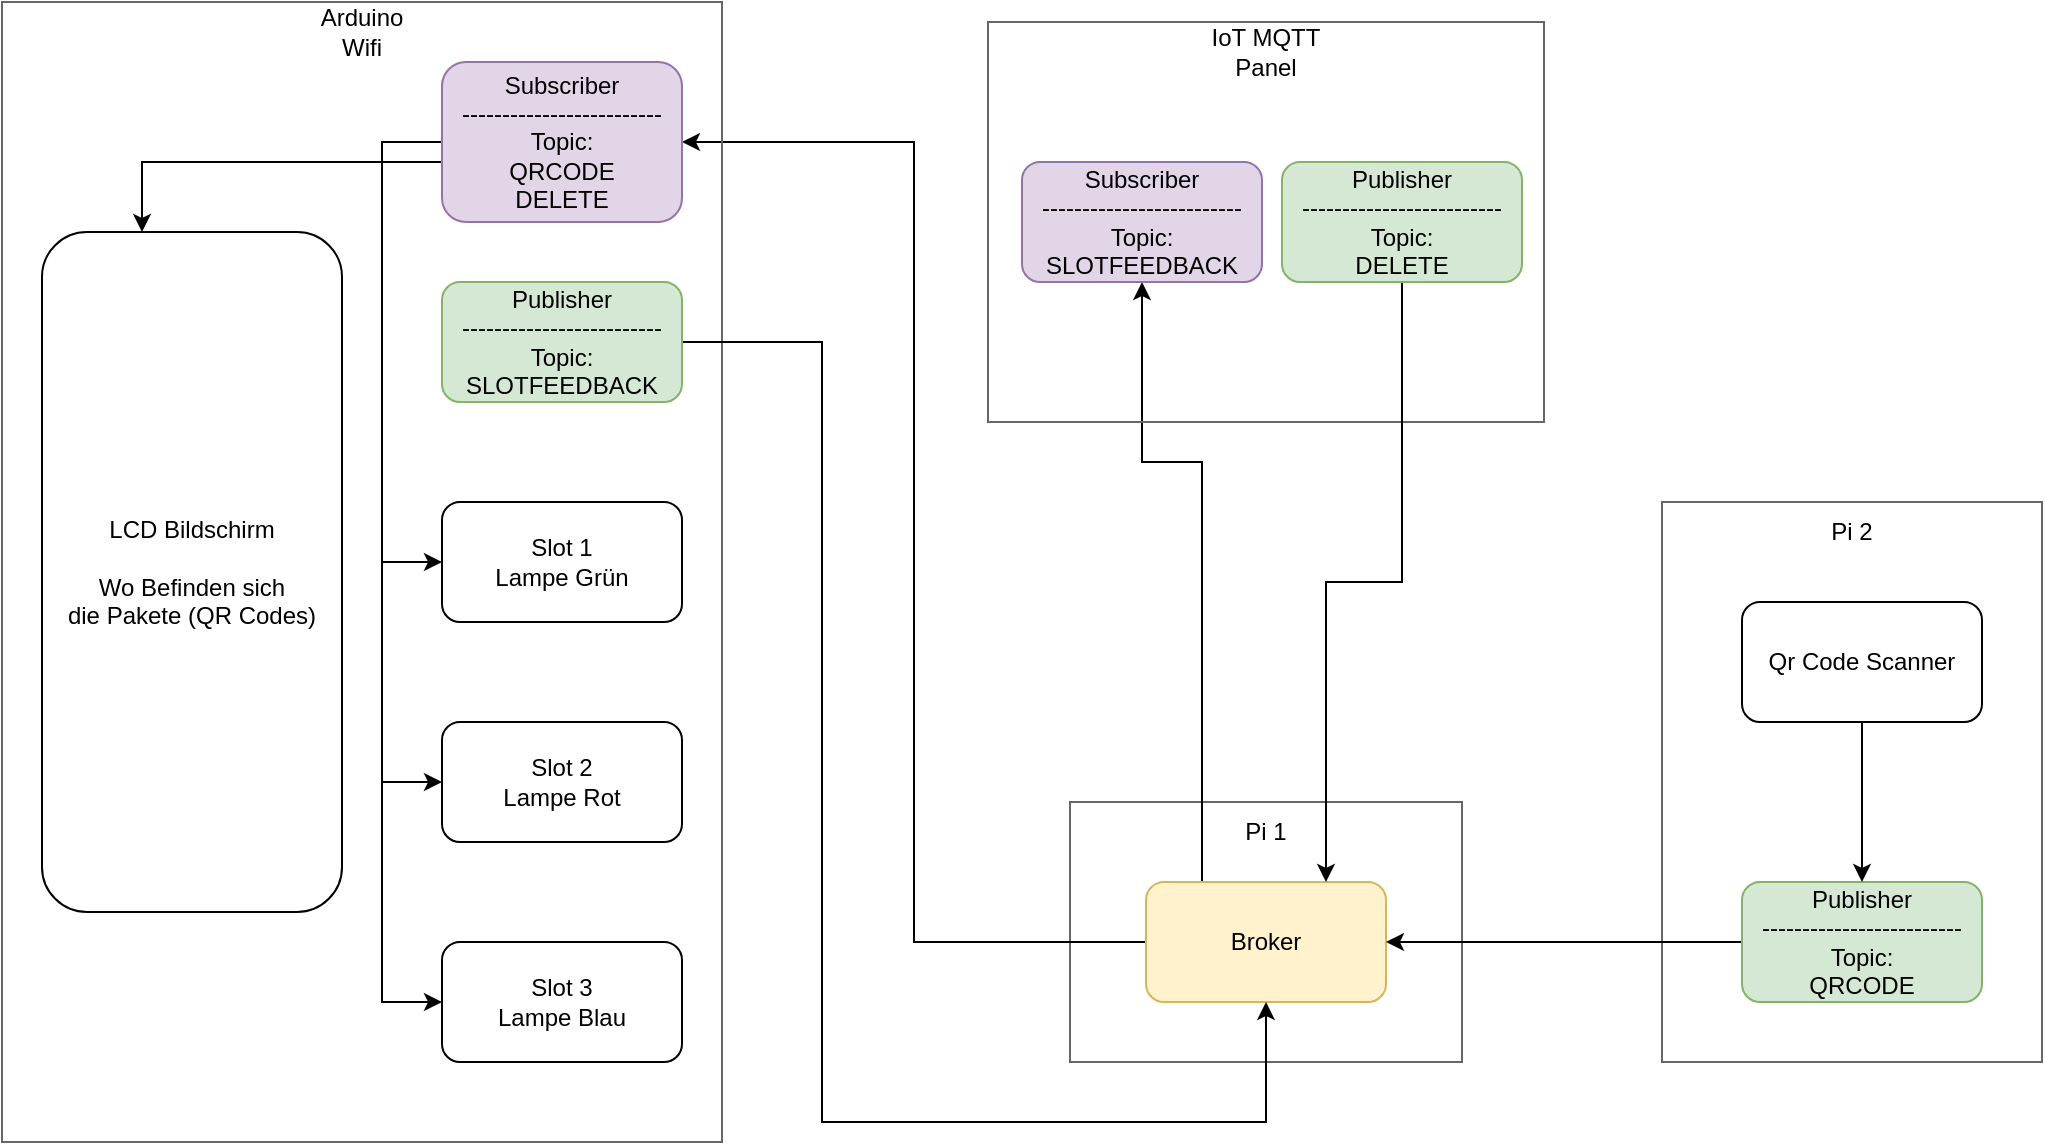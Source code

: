 <mxfile version="22.1.18" type="device">
  <diagram name="Seite-1" id="2i8UVl7ugPdcsJV7BgEA">
    <mxGraphModel dx="2261" dy="2005" grid="1" gridSize="10" guides="1" tooltips="1" connect="1" arrows="1" fold="1" page="1" pageScale="1" pageWidth="827" pageHeight="1169" math="0" shadow="0">
      <root>
        <mxCell id="0" />
        <mxCell id="1" parent="0" />
        <mxCell id="4MKlCdPZLCAiAoe8mpV1-1" value="" style="rounded=0;whiteSpace=wrap;html=1;fillColor=none;fontColor=#333333;strokeColor=#666666;" parent="1" vertex="1">
          <mxGeometry x="294" y="290" width="196" height="130" as="geometry" />
        </mxCell>
        <mxCell id="4MKlCdPZLCAiAoe8mpV1-2" value="Pi 1" style="text;html=1;align=center;verticalAlign=middle;whiteSpace=wrap;rounded=0;" parent="1" vertex="1">
          <mxGeometry x="362" y="290" width="60" height="30" as="geometry" />
        </mxCell>
        <mxCell id="4MKlCdPZLCAiAoe8mpV1-14" style="edgeStyle=orthogonalEdgeStyle;rounded=0;orthogonalLoop=1;jettySize=auto;html=1;entryX=1;entryY=0.5;entryDx=0;entryDy=0;" parent="1" source="4MKlCdPZLCAiAoe8mpV1-3" target="4MKlCdPZLCAiAoe8mpV1-11" edge="1">
          <mxGeometry relative="1" as="geometry" />
        </mxCell>
        <mxCell id="4MKlCdPZLCAiAoe8mpV1-20" style="edgeStyle=orthogonalEdgeStyle;rounded=0;orthogonalLoop=1;jettySize=auto;html=1;" parent="1" source="4MKlCdPZLCAiAoe8mpV1-3" target="4MKlCdPZLCAiAoe8mpV1-18" edge="1">
          <mxGeometry relative="1" as="geometry">
            <Array as="points">
              <mxPoint x="360" y="120" />
              <mxPoint x="330" y="120" />
            </Array>
          </mxGeometry>
        </mxCell>
        <mxCell id="4MKlCdPZLCAiAoe8mpV1-3" value="Broker" style="rounded=1;whiteSpace=wrap;html=1;fillColor=#fff2cc;strokeColor=#d6b656;" parent="1" vertex="1">
          <mxGeometry x="332" y="330" width="120" height="60" as="geometry" />
        </mxCell>
        <mxCell id="4MKlCdPZLCAiAoe8mpV1-4" value="" style="rounded=0;whiteSpace=wrap;html=1;fillColor=none;fontColor=#333333;strokeColor=#666666;" parent="1" vertex="1">
          <mxGeometry x="590" y="140" width="190" height="280" as="geometry" />
        </mxCell>
        <mxCell id="4MKlCdPZLCAiAoe8mpV1-5" value="Pi 2" style="text;html=1;align=center;verticalAlign=middle;whiteSpace=wrap;rounded=0;" parent="1" vertex="1">
          <mxGeometry x="655" y="140" width="60" height="30" as="geometry" />
        </mxCell>
        <mxCell id="4MKlCdPZLCAiAoe8mpV1-9" style="edgeStyle=orthogonalEdgeStyle;rounded=0;orthogonalLoop=1;jettySize=auto;html=1;" parent="1" source="4MKlCdPZLCAiAoe8mpV1-6" target="4MKlCdPZLCAiAoe8mpV1-3" edge="1">
          <mxGeometry relative="1" as="geometry" />
        </mxCell>
        <mxCell id="4MKlCdPZLCAiAoe8mpV1-6" value="Publisher&lt;br&gt;-------------------------&lt;br&gt;Topic:&lt;br&gt;QRCODE" style="rounded=1;whiteSpace=wrap;html=1;fillColor=#d5e8d4;strokeColor=#82b366;" parent="1" vertex="1">
          <mxGeometry x="630" y="330" width="120" height="60" as="geometry" />
        </mxCell>
        <mxCell id="4MKlCdPZLCAiAoe8mpV1-8" style="edgeStyle=orthogonalEdgeStyle;rounded=0;orthogonalLoop=1;jettySize=auto;html=1;" parent="1" source="4MKlCdPZLCAiAoe8mpV1-7" target="4MKlCdPZLCAiAoe8mpV1-6" edge="1">
          <mxGeometry relative="1" as="geometry" />
        </mxCell>
        <mxCell id="4MKlCdPZLCAiAoe8mpV1-7" value="Qr Code Scanner" style="rounded=1;whiteSpace=wrap;html=1;" parent="1" vertex="1">
          <mxGeometry x="630" y="190" width="120" height="60" as="geometry" />
        </mxCell>
        <mxCell id="4MKlCdPZLCAiAoe8mpV1-10" value="" style="rounded=0;whiteSpace=wrap;html=1;fillColor=none;fontColor=#333333;strokeColor=#666666;" parent="1" vertex="1">
          <mxGeometry x="-240" y="-110" width="360" height="570" as="geometry" />
        </mxCell>
        <mxCell id="4MKlCdPZLCAiAoe8mpV1-36" style="edgeStyle=orthogonalEdgeStyle;rounded=0;orthogonalLoop=1;jettySize=auto;html=1;" parent="1" source="4MKlCdPZLCAiAoe8mpV1-11" target="4MKlCdPZLCAiAoe8mpV1-23" edge="1">
          <mxGeometry relative="1" as="geometry">
            <Array as="points">
              <mxPoint x="-170" y="-30" />
            </Array>
          </mxGeometry>
        </mxCell>
        <mxCell id="4MKlCdPZLCAiAoe8mpV1-39" style="edgeStyle=orthogonalEdgeStyle;rounded=0;orthogonalLoop=1;jettySize=auto;html=1;entryX=0;entryY=0.5;entryDx=0;entryDy=0;" parent="1" source="4MKlCdPZLCAiAoe8mpV1-11" target="4MKlCdPZLCAiAoe8mpV1-31" edge="1">
          <mxGeometry relative="1" as="geometry">
            <Array as="points">
              <mxPoint x="-50" y="-40" />
              <mxPoint x="-50" y="170" />
            </Array>
          </mxGeometry>
        </mxCell>
        <mxCell id="4MKlCdPZLCAiAoe8mpV1-40" style="edgeStyle=orthogonalEdgeStyle;rounded=0;orthogonalLoop=1;jettySize=auto;html=1;entryX=0;entryY=0.5;entryDx=0;entryDy=0;" parent="1" source="4MKlCdPZLCAiAoe8mpV1-11" target="4MKlCdPZLCAiAoe8mpV1-33" edge="1">
          <mxGeometry relative="1" as="geometry">
            <Array as="points">
              <mxPoint x="-50" y="-40" />
              <mxPoint x="-50" y="280" />
            </Array>
          </mxGeometry>
        </mxCell>
        <mxCell id="4MKlCdPZLCAiAoe8mpV1-42" style="edgeStyle=orthogonalEdgeStyle;rounded=0;orthogonalLoop=1;jettySize=auto;html=1;entryX=0;entryY=0.5;entryDx=0;entryDy=0;" parent="1" source="4MKlCdPZLCAiAoe8mpV1-11" target="4MKlCdPZLCAiAoe8mpV1-32" edge="1">
          <mxGeometry relative="1" as="geometry">
            <Array as="points">
              <mxPoint x="-50" y="-40" />
              <mxPoint x="-50" y="390" />
            </Array>
          </mxGeometry>
        </mxCell>
        <mxCell id="4MKlCdPZLCAiAoe8mpV1-11" value="Subscriber&lt;br&gt;-------------------------&lt;br&gt;Topic:&lt;br&gt;QRCODE&lt;br&gt;DELETE" style="rounded=1;whiteSpace=wrap;html=1;fillColor=#e1d5e7;strokeColor=#9673a6;" parent="1" vertex="1">
          <mxGeometry x="-20" y="-80" width="120" height="80" as="geometry" />
        </mxCell>
        <mxCell id="4MKlCdPZLCAiAoe8mpV1-15" value="Arduino Wifi" style="text;html=1;align=center;verticalAlign=middle;whiteSpace=wrap;rounded=0;" parent="1" vertex="1">
          <mxGeometry x="-90" y="-110" width="60" height="30" as="geometry" />
        </mxCell>
        <mxCell id="4MKlCdPZLCAiAoe8mpV1-16" value="" style="rounded=0;whiteSpace=wrap;html=1;fillColor=none;fontColor=#333333;strokeColor=#666666;" parent="1" vertex="1">
          <mxGeometry x="253" y="-100" width="278" height="200" as="geometry" />
        </mxCell>
        <mxCell id="4MKlCdPZLCAiAoe8mpV1-17" value="IoT MQTT Panel" style="text;html=1;align=center;verticalAlign=middle;whiteSpace=wrap;rounded=0;" parent="1" vertex="1">
          <mxGeometry x="362" y="-100" width="60" height="30" as="geometry" />
        </mxCell>
        <mxCell id="4MKlCdPZLCAiAoe8mpV1-18" value="Subscriber&lt;br&gt;-------------------------&lt;br&gt;Topic:&lt;br&gt;SLOTFEEDBACK" style="rounded=1;whiteSpace=wrap;html=1;fillColor=#e1d5e7;strokeColor=#9673a6;" parent="1" vertex="1">
          <mxGeometry x="270" y="-30" width="120" height="60" as="geometry" />
        </mxCell>
        <mxCell id="4MKlCdPZLCAiAoe8mpV1-22" style="edgeStyle=orthogonalEdgeStyle;rounded=0;orthogonalLoop=1;jettySize=auto;html=1;entryX=0.75;entryY=0;entryDx=0;entryDy=0;" parent="1" source="4MKlCdPZLCAiAoe8mpV1-19" target="4MKlCdPZLCAiAoe8mpV1-3" edge="1">
          <mxGeometry relative="1" as="geometry" />
        </mxCell>
        <mxCell id="4MKlCdPZLCAiAoe8mpV1-19" value="Publisher&lt;br&gt;-------------------------&lt;br&gt;Topic:&lt;br&gt;DELETE" style="rounded=1;whiteSpace=wrap;html=1;fillColor=#d5e8d4;strokeColor=#82b366;" parent="1" vertex="1">
          <mxGeometry x="400" y="-30" width="120" height="60" as="geometry" />
        </mxCell>
        <mxCell id="4MKlCdPZLCAiAoe8mpV1-23" value="LCD Bildschirm&lt;br&gt;&lt;br&gt;Wo Befinden sich&lt;div&gt;die Pakete (QR Codes)&lt;/div&gt;" style="rounded=1;whiteSpace=wrap;html=1;" parent="1" vertex="1">
          <mxGeometry x="-220" y="5" width="150" height="340" as="geometry" />
        </mxCell>
        <mxCell id="4MKlCdPZLCAiAoe8mpV1-31" value="Slot 1&lt;div&gt;Lampe Grün&lt;/div&gt;" style="rounded=1;whiteSpace=wrap;html=1;" parent="1" vertex="1">
          <mxGeometry x="-20" y="140" width="120" height="60" as="geometry" />
        </mxCell>
        <mxCell id="4MKlCdPZLCAiAoe8mpV1-32" value="Slot 3&lt;div&gt;Lampe Blau&lt;/div&gt;" style="rounded=1;whiteSpace=wrap;html=1;" parent="1" vertex="1">
          <mxGeometry x="-20" y="360" width="120" height="60" as="geometry" />
        </mxCell>
        <mxCell id="4MKlCdPZLCAiAoe8mpV1-33" value="Slot 2&lt;div&gt;Lampe Rot&lt;/div&gt;" style="rounded=1;whiteSpace=wrap;html=1;" parent="1" vertex="1">
          <mxGeometry x="-20" y="250" width="120" height="60" as="geometry" />
        </mxCell>
        <mxCell id="4MKlCdPZLCAiAoe8mpV1-37" style="edgeStyle=orthogonalEdgeStyle;rounded=0;orthogonalLoop=1;jettySize=auto;html=1;" parent="1" source="4MKlCdPZLCAiAoe8mpV1-35" target="4MKlCdPZLCAiAoe8mpV1-3" edge="1">
          <mxGeometry relative="1" as="geometry">
            <Array as="points">
              <mxPoint x="170" y="60" />
              <mxPoint x="170" y="450" />
              <mxPoint x="392" y="450" />
            </Array>
          </mxGeometry>
        </mxCell>
        <mxCell id="4MKlCdPZLCAiAoe8mpV1-35" value="Publisher&lt;br&gt;-------------------------&lt;br&gt;Topic:&lt;br&gt;SLOTFEEDBACK" style="rounded=1;whiteSpace=wrap;html=1;fillColor=#d5e8d4;strokeColor=#82b366;" parent="1" vertex="1">
          <mxGeometry x="-20" y="30" width="120" height="60" as="geometry" />
        </mxCell>
      </root>
    </mxGraphModel>
  </diagram>
</mxfile>
